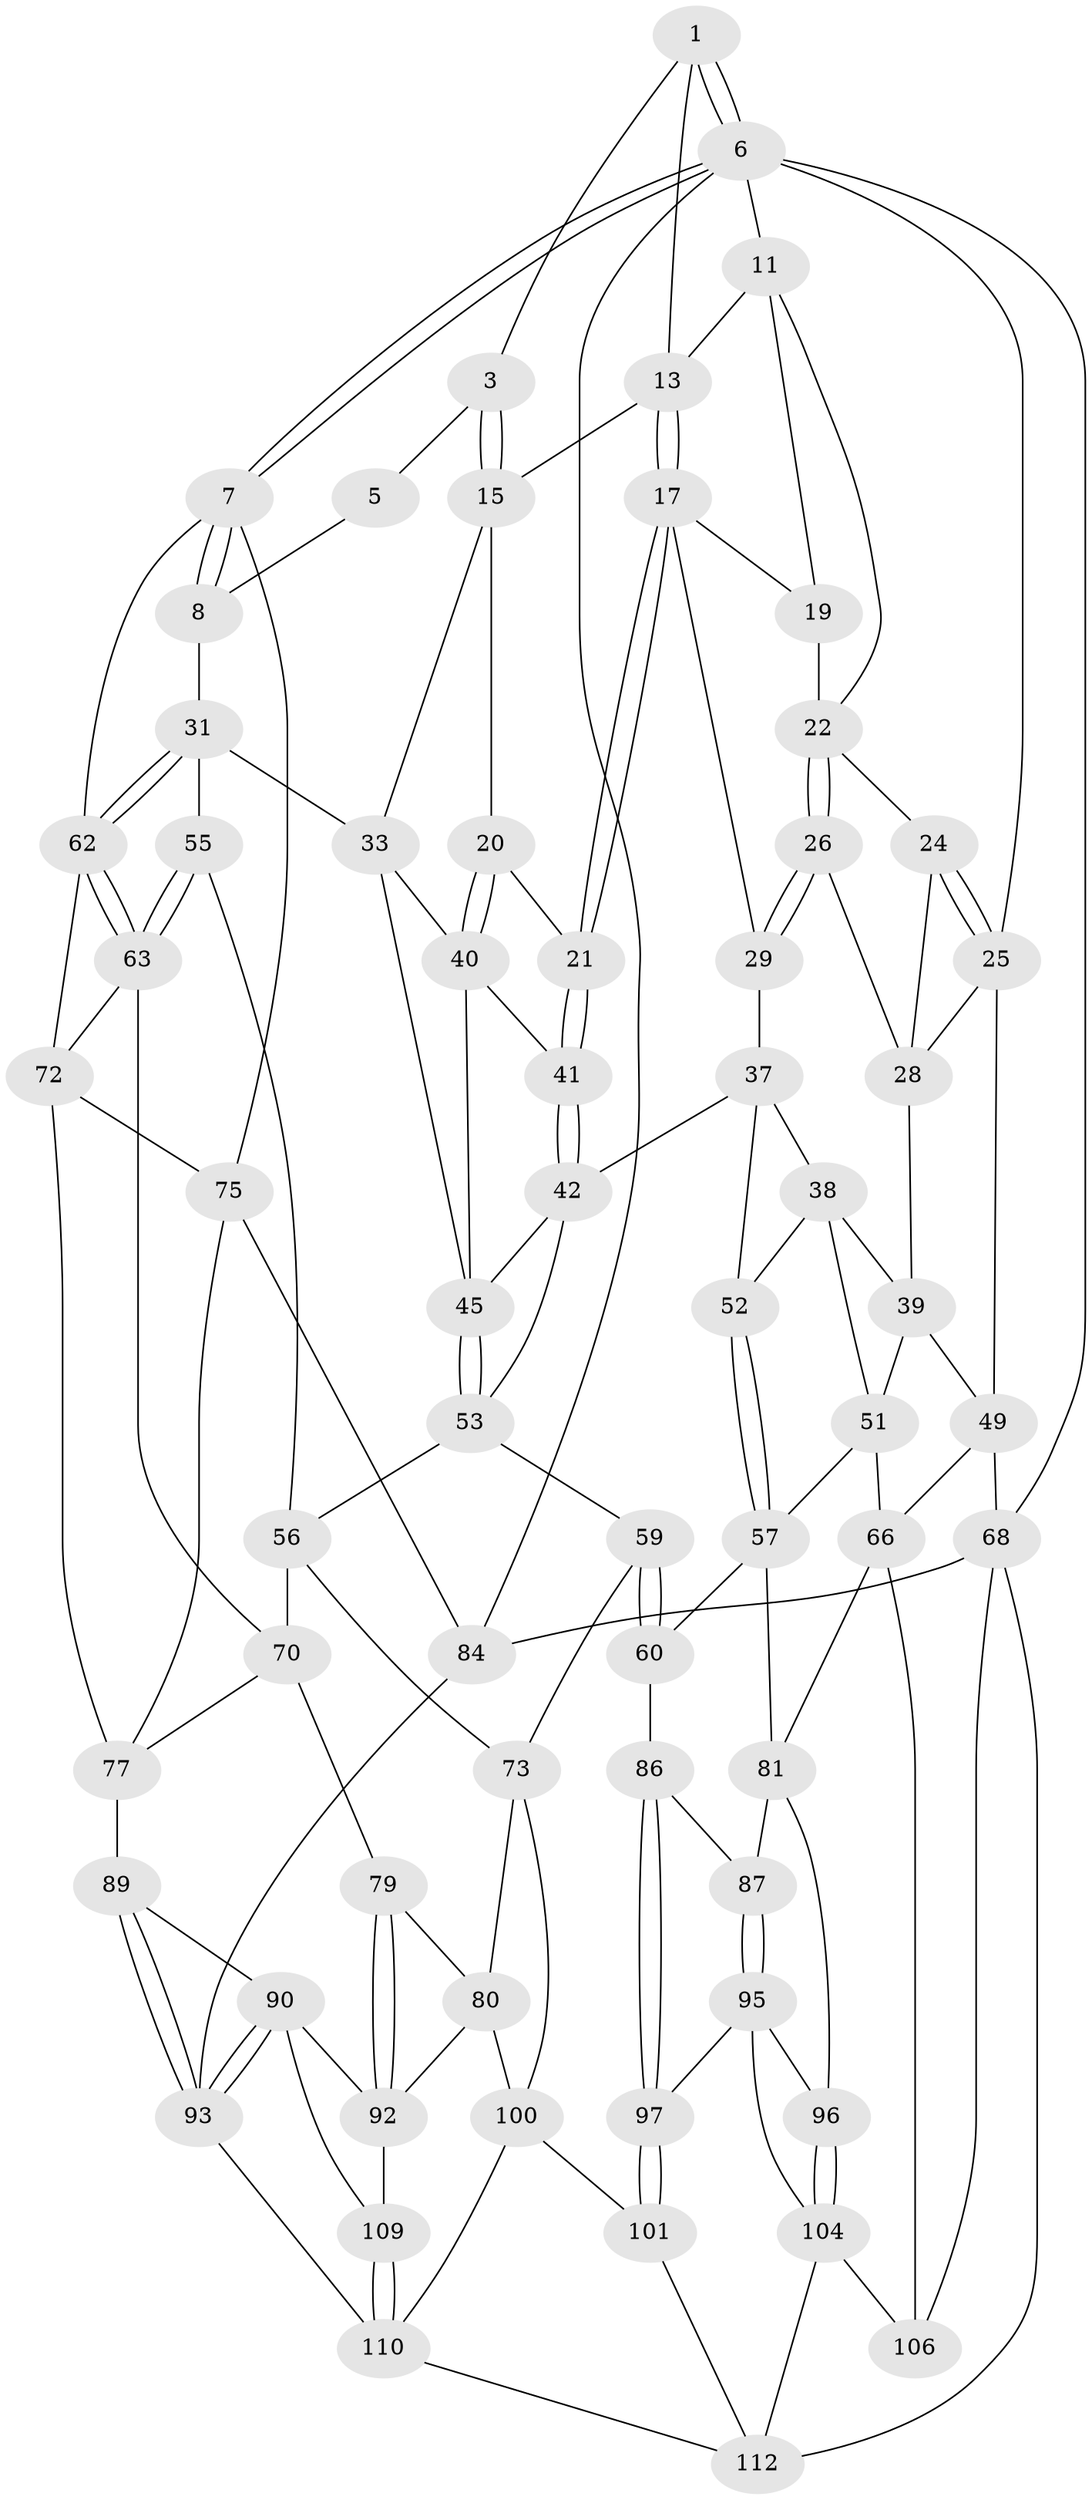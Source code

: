 // original degree distribution, {3: 0.017543859649122806, 4: 0.2631578947368421, 5: 0.47368421052631576, 6: 0.24561403508771928}
// Generated by graph-tools (version 1.1) at 2025/42/03/06/25 10:42:33]
// undirected, 66 vertices, 147 edges
graph export_dot {
graph [start="1"]
  node [color=gray90,style=filled];
  1 [pos="+0.8469818745512029+0",super="+2"];
  3 [pos="+0.7725934146296172+0.14396284577572885",super="+4"];
  5 [pos="+0.8457984589131519+0",super="+9"];
  6 [pos="+1+0",super="+10"];
  7 [pos="+1+0.2375514753156297",super="+64"];
  8 [pos="+1+0.25904626275768133"];
  11 [pos="+0+0",super="+12"];
  13 [pos="+0.5560673596046375+0",super="+14"];
  15 [pos="+0.7564586236597673+0.1507256832878817",super="+16"];
  17 [pos="+0.47200826930164785+0.20351982606575536",super="+18"];
  19 [pos="+0.2633616032680669+0.014657460009244514"];
  20 [pos="+0.6523430519825419+0.16933511053071282"];
  21 [pos="+0.4731221840778253+0.20543329882277503"];
  22 [pos="+0.1948094256670129+0.07552435799394978",super="+23"];
  24 [pos="+0.02532757291833276+0.07054579507436706"];
  25 [pos="+0+0",super="+36"];
  26 [pos="+0.15778477909908564+0.12136957829112104",super="+27"];
  28 [pos="+0.11255701995514845+0.1501700700989575",super="+35"];
  29 [pos="+0.2677770982589917+0.22673081737884698",super="+30"];
  31 [pos="+0.8638596575394291+0.39602230719982745",super="+32"];
  33 [pos="+0.7868227834271134+0.3927291000339725",super="+34"];
  37 [pos="+0.2456130216505425+0.3303701245598223",super="+43"];
  38 [pos="+0.21624332343303096+0.33283972530212574",super="+50"];
  39 [pos="+0.11734740601894166+0.3196057594071612",super="+48"];
  40 [pos="+0.6795129816782641+0.3090903512880989",super="+44"];
  41 [pos="+0.46624820122729044+0.2575862275839551"];
  42 [pos="+0.4025864327018083+0.388887936524083",super="+47"];
  45 [pos="+0.7319744298238534+0.4337652420911692",super="+46"];
  49 [pos="+0+0.4390929478110291",super="+67"];
  51 [pos="+0.10151230069053166+0.4870584599627468",super="+58"];
  52 [pos="+0.25654122241279026+0.47771704164456946"];
  53 [pos="+0.6703999480632701+0.5390257509463713",super="+54"];
  55 [pos="+0.785764905819533+0.5723147818848915"];
  56 [pos="+0.744235662006295+0.5781836346055459",super="+71"];
  57 [pos="+0.1870314466835978+0.6286652896111957",super="+61"];
  59 [pos="+0.49431741272309415+0.6706767389089334"];
  60 [pos="+0.36654501328766287+0.6815977864865977"];
  62 [pos="+0.8832752689752426+0.4661105770498026",super="+65"];
  63 [pos="+0.8316270928191164+0.6003053431712823",super="+69"];
  66 [pos="+0.02634632776073895+0.7094602429280572",super="+83"];
  68 [pos="+0+1",super="+108"];
  70 [pos="+0.825522270104158+0.6834507558756435",super="+78"];
  72 [pos="+0.9262210379109362+0.6219416990443517",super="+76"];
  73 [pos="+0.5217705132030299+0.687287278000772",super="+74"];
  75 [pos="+1+0.7491890226443945",super="+85"];
  77 [pos="+0.9096378447146939+0.7649872799067094",super="+88"];
  79 [pos="+0.8211753417246281+0.7564745920780076"];
  80 [pos="+0.6192540328951516+0.7559585969541285",super="+103"];
  81 [pos="+0.2213425197381912+0.7986157726956125",super="+82"];
  84 [pos="+1+1"];
  86 [pos="+0.2798738404285453+0.8186182188686485"];
  87 [pos="+0.2684275254853897+0.8197851361883318"];
  89 [pos="+0.9202534902994445+0.8098973263052501"];
  90 [pos="+0.8619396197586937+0.8735468136071881",super="+91"];
  92 [pos="+0.8084445128401276+0.8402291618958676",super="+102"];
  93 [pos="+0.9425250457609288+0.9251936339369218",super="+94"];
  95 [pos="+0.2148123485519321+0.8536384359197403",super="+99"];
  96 [pos="+0.16013176631523693+0.8343891907567516"];
  97 [pos="+0.2826714490093124+0.8300365574242289",super="+98"];
  100 [pos="+0.47397635784347586+0.8150901276750107",super="+107"];
  101 [pos="+0.3524400763637645+0.9378535190128018",super="+111"];
  104 [pos="+0.18067809343530847+0.9513968666230161",super="+105"];
  106 [pos="+0.08054904907535344+0.9109832741475282"];
  109 [pos="+0.8129933958833534+0.9229995785434215"];
  110 [pos="+0.8165822243181325+1",super="+114"];
  112 [pos="+0.3156099939906462+1",super="+113"];
  1 -- 6;
  1 -- 6;
  1 -- 3;
  1 -- 13;
  3 -- 15;
  3 -- 15;
  3 -- 5 [weight=2];
  5 -- 8;
  6 -- 7;
  6 -- 7;
  6 -- 84;
  6 -- 25;
  6 -- 11;
  6 -- 68;
  7 -- 8;
  7 -- 8;
  7 -- 75;
  7 -- 62;
  8 -- 31;
  11 -- 19;
  11 -- 13;
  11 -- 22;
  13 -- 17;
  13 -- 17;
  13 -- 15;
  15 -- 20;
  15 -- 33;
  17 -- 21;
  17 -- 21;
  17 -- 19;
  17 -- 29;
  19 -- 22;
  20 -- 21;
  20 -- 40;
  20 -- 40;
  21 -- 41;
  21 -- 41;
  22 -- 26;
  22 -- 26;
  22 -- 24;
  24 -- 25;
  24 -- 25;
  24 -- 28;
  25 -- 28;
  25 -- 49;
  26 -- 29 [weight=2];
  26 -- 29;
  26 -- 28;
  28 -- 39;
  29 -- 37;
  31 -- 62;
  31 -- 62;
  31 -- 33;
  31 -- 55;
  33 -- 45;
  33 -- 40;
  37 -- 38;
  37 -- 42;
  37 -- 52;
  38 -- 39;
  38 -- 51;
  38 -- 52;
  39 -- 49;
  39 -- 51;
  40 -- 41;
  40 -- 45;
  41 -- 42;
  41 -- 42;
  42 -- 53;
  42 -- 45;
  45 -- 53;
  45 -- 53;
  49 -- 66;
  49 -- 68;
  51 -- 57;
  51 -- 66;
  52 -- 57;
  52 -- 57;
  53 -- 56;
  53 -- 59;
  55 -- 56;
  55 -- 63;
  55 -- 63;
  56 -- 73;
  56 -- 70;
  57 -- 81;
  57 -- 60;
  59 -- 60;
  59 -- 60;
  59 -- 73;
  60 -- 86;
  62 -- 63;
  62 -- 63;
  62 -- 72;
  63 -- 72;
  63 -- 70;
  66 -- 106;
  66 -- 81;
  68 -- 84;
  68 -- 106;
  68 -- 112;
  70 -- 77;
  70 -- 79;
  72 -- 75;
  72 -- 77;
  73 -- 80;
  73 -- 100;
  75 -- 84;
  75 -- 77;
  77 -- 89;
  79 -- 80;
  79 -- 92;
  79 -- 92;
  80 -- 92;
  80 -- 100;
  81 -- 87;
  81 -- 96;
  84 -- 93;
  86 -- 87;
  86 -- 97;
  86 -- 97;
  87 -- 95;
  87 -- 95;
  89 -- 90;
  89 -- 93;
  89 -- 93;
  90 -- 93;
  90 -- 93;
  90 -- 92;
  90 -- 109;
  92 -- 109;
  93 -- 110;
  95 -- 96;
  95 -- 104;
  95 -- 97;
  96 -- 104;
  96 -- 104;
  97 -- 101 [weight=2];
  97 -- 101;
  100 -- 101;
  100 -- 110;
  101 -- 112;
  104 -- 106;
  104 -- 112;
  109 -- 110;
  109 -- 110;
  110 -- 112;
}
